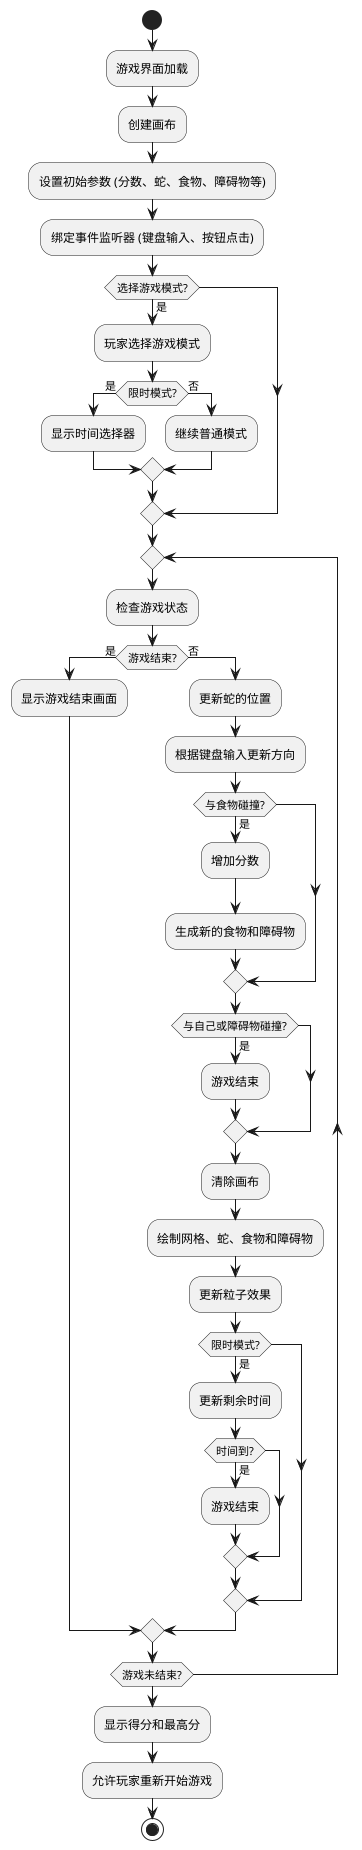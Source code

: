 @startuml process
start

:游戏界面加载;
:创建画布;
:设置初始参数 (分数、蛇、食物、障碍物等);
:绑定事件监听器 (键盘输入、按钮点击);

if (选择游戏模式?) then (是)
    :玩家选择游戏模式;
    if (限时模式?) then (是)
        :显示时间选择器;
    else (否)
        :继续普通模式;
    endif
endif

repeat
    :检查游戏状态;
    if (游戏结束?) then (是)
        :显示游戏结束画面;
    else (否)
        :更新蛇的位置;
        :根据键盘输入更新方向;
        
        if (与食物碰撞?) then (是)
            :增加分数;
            :生成新的食物和障碍物;
        endif
        
        if (与自己或障碍物碰撞?) then (是)
            :游戏结束;
        endif
        
        :清除画布;
        :绘制网格、蛇、食物和障碍物;
        :更新粒子效果;

        if (限时模式?) then (是)
            :更新剩余时间;
            if (时间到?) then (是)
                :游戏结束;
            endif
        endif
    endif
repeat while (游戏未结束?)

:显示得分和最高分;
:允许玩家重新开始游戏;

stop
@enduml

